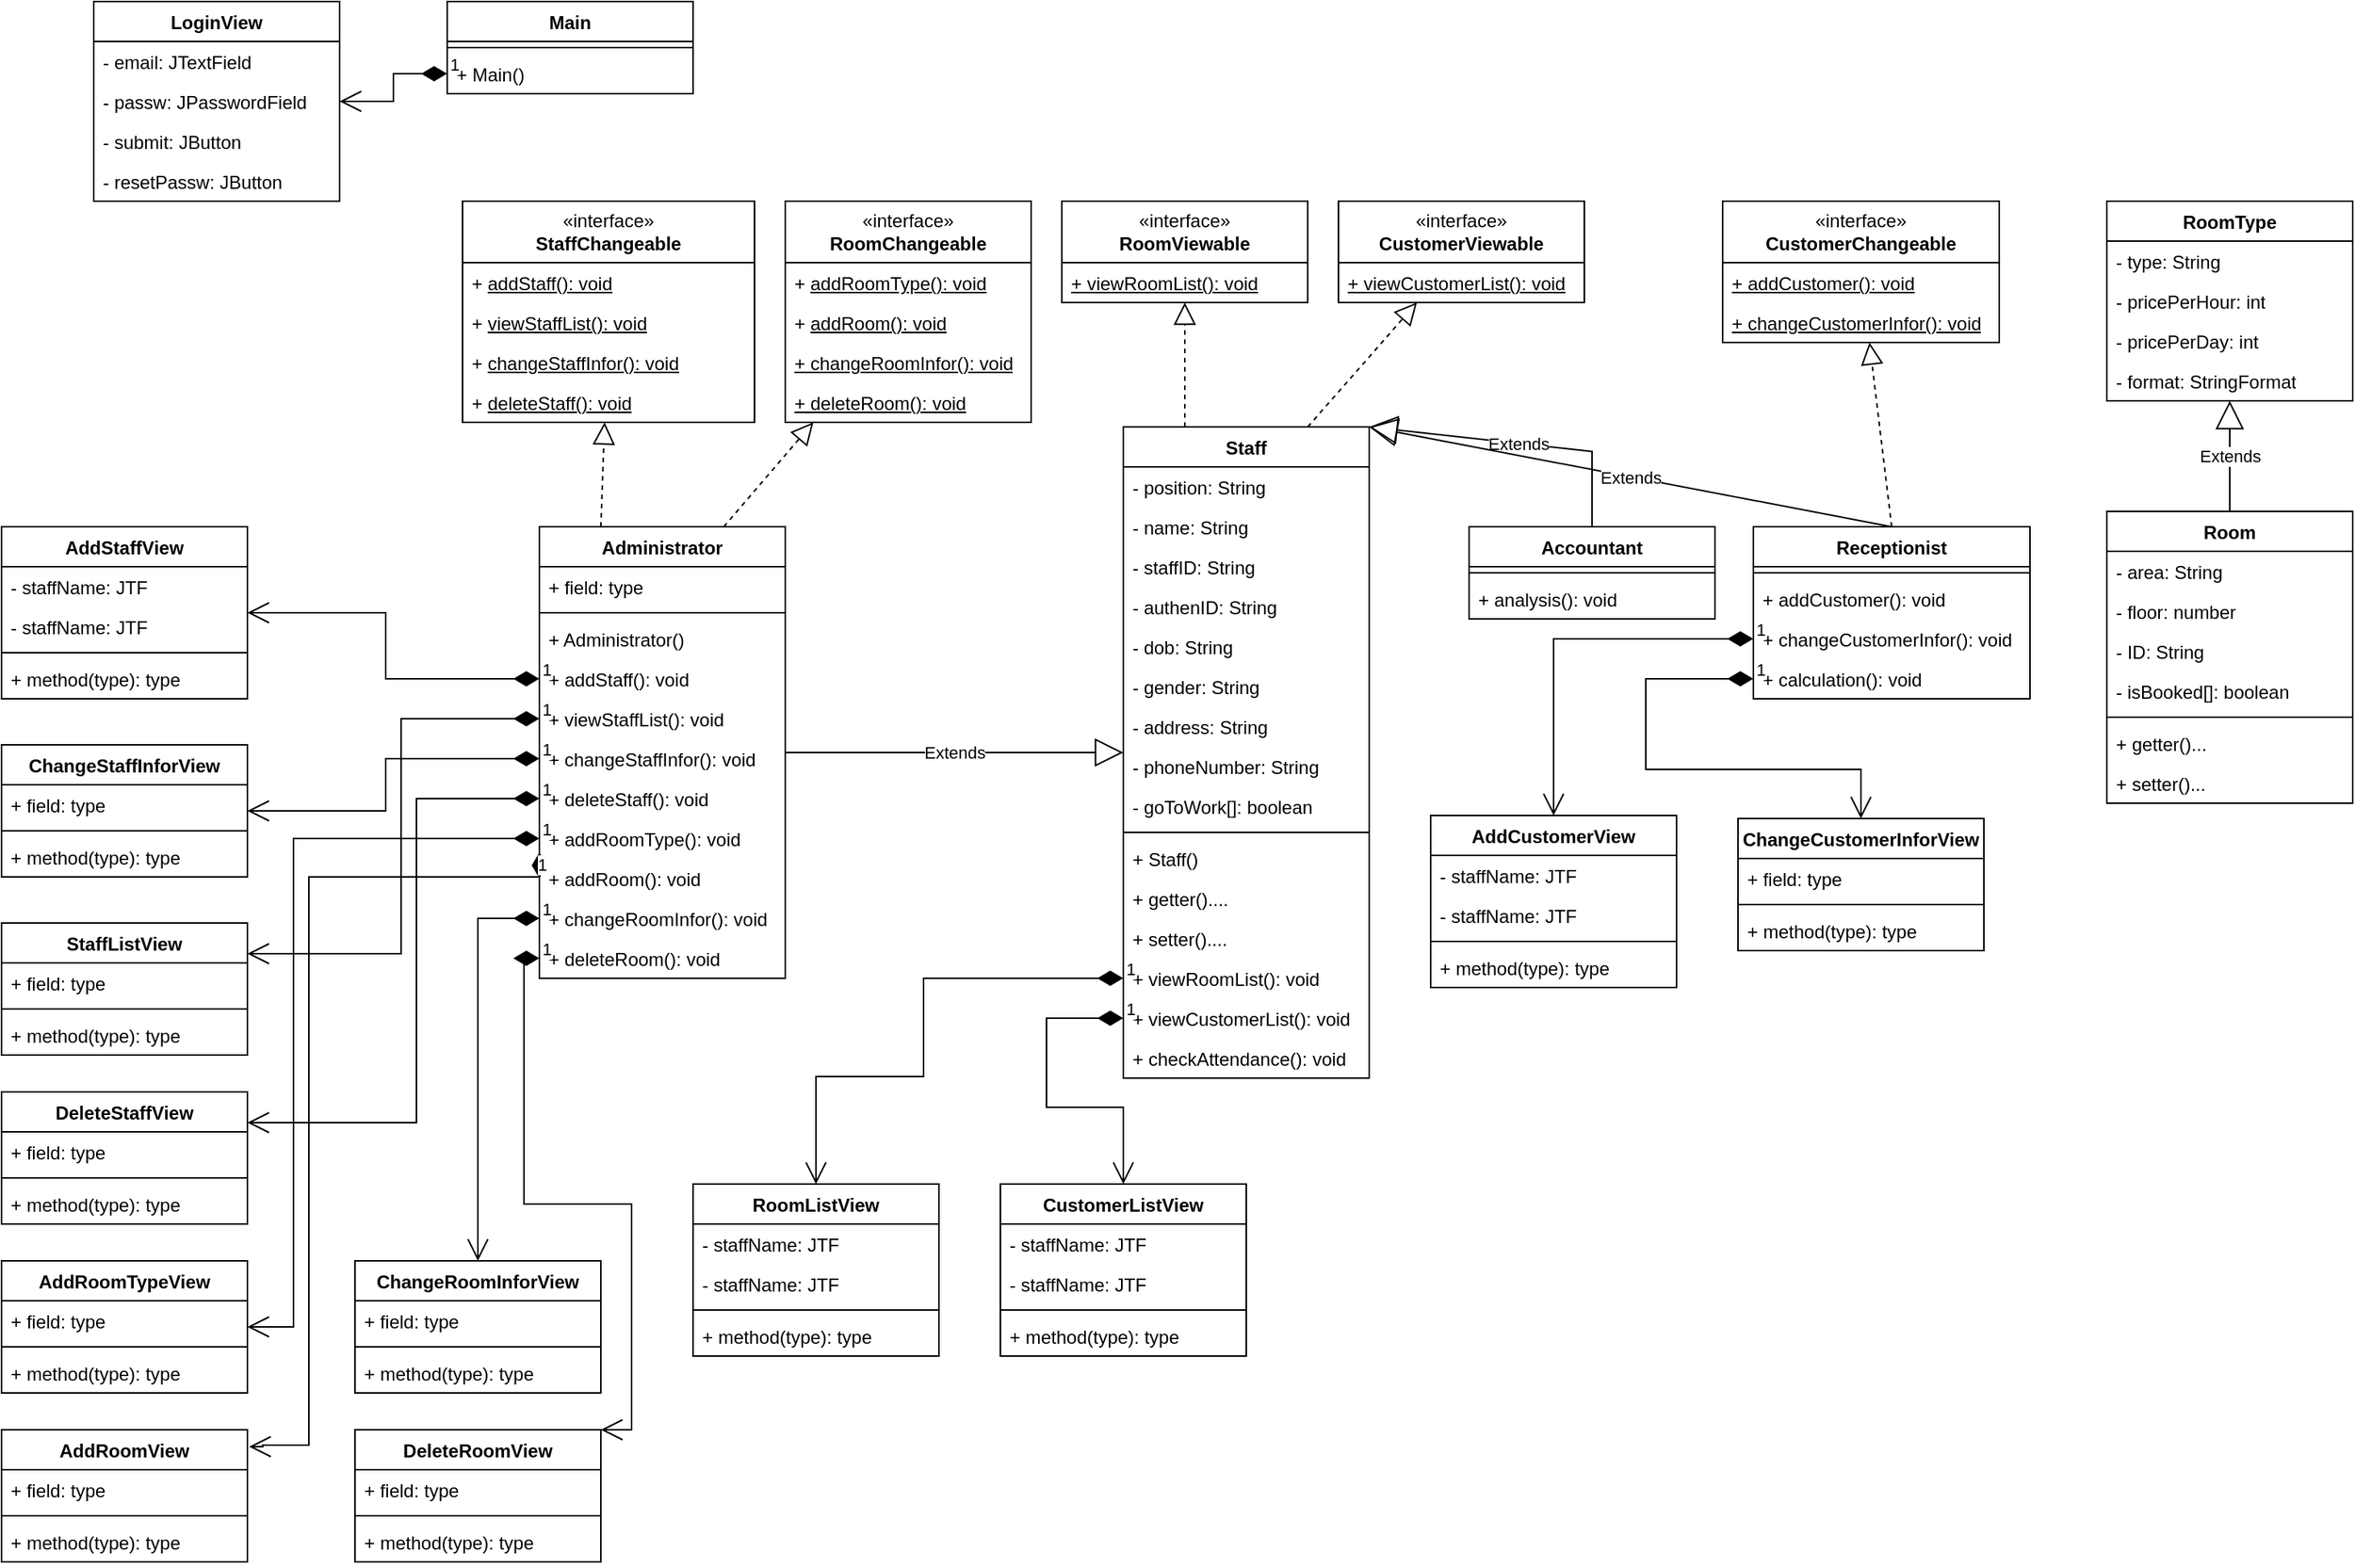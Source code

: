 <mxfile version="22.1.2" type="device">
  <diagram name="Page-1" id="4p_LRbPmyoQNlLMHMqXw">
    <mxGraphModel dx="2126" dy="654" grid="1" gridSize="10" guides="1" tooltips="1" connect="1" arrows="1" fold="1" page="1" pageScale="1" pageWidth="850" pageHeight="1100" math="0" shadow="0">
      <root>
        <mxCell id="0" />
        <mxCell id="1" parent="0" />
        <mxCell id="lw7cVul2ZfSPgFMEjzAY-6" value="Administrator" style="swimlane;fontStyle=1;align=center;verticalAlign=top;childLayout=stackLayout;horizontal=1;startSize=26;horizontalStack=0;resizeParent=1;resizeParentMax=0;resizeLast=0;collapsible=1;marginBottom=0;whiteSpace=wrap;html=1;" parent="1" vertex="1">
          <mxGeometry x="-180" y="412" width="160" height="294" as="geometry" />
        </mxCell>
        <mxCell id="lw7cVul2ZfSPgFMEjzAY-7" value="+ field: type" style="text;strokeColor=none;fillColor=none;align=left;verticalAlign=top;spacingLeft=4;spacingRight=4;overflow=hidden;rotatable=0;points=[[0,0.5],[1,0.5]];portConstraint=eastwest;whiteSpace=wrap;html=1;" parent="lw7cVul2ZfSPgFMEjzAY-6" vertex="1">
          <mxGeometry y="26" width="160" height="26" as="geometry" />
        </mxCell>
        <mxCell id="lw7cVul2ZfSPgFMEjzAY-8" value="" style="line;strokeWidth=1;fillColor=none;align=left;verticalAlign=middle;spacingTop=-1;spacingLeft=3;spacingRight=3;rotatable=0;labelPosition=right;points=[];portConstraint=eastwest;strokeColor=inherit;" parent="lw7cVul2ZfSPgFMEjzAY-6" vertex="1">
          <mxGeometry y="52" width="160" height="8" as="geometry" />
        </mxCell>
        <mxCell id="lw7cVul2ZfSPgFMEjzAY-164" value="+ Administrator()" style="text;strokeColor=none;fillColor=none;align=left;verticalAlign=top;spacingLeft=4;spacingRight=4;overflow=hidden;rotatable=0;points=[[0,0.5],[1,0.5]];portConstraint=eastwest;whiteSpace=wrap;html=1;" parent="lw7cVul2ZfSPgFMEjzAY-6" vertex="1">
          <mxGeometry y="60" width="160" height="26" as="geometry" />
        </mxCell>
        <mxCell id="lw7cVul2ZfSPgFMEjzAY-9" value="+ addStaff(): void" style="text;strokeColor=none;fillColor=none;align=left;verticalAlign=top;spacingLeft=4;spacingRight=4;overflow=hidden;rotatable=0;points=[[0,0.5],[1,0.5]];portConstraint=eastwest;whiteSpace=wrap;html=1;" parent="lw7cVul2ZfSPgFMEjzAY-6" vertex="1">
          <mxGeometry y="86" width="160" height="26" as="geometry" />
        </mxCell>
        <mxCell id="lw7cVul2ZfSPgFMEjzAY-107" value="+ viewStaffList(): void" style="text;strokeColor=none;fillColor=none;align=left;verticalAlign=top;spacingLeft=4;spacingRight=4;overflow=hidden;rotatable=0;points=[[0,0.5],[1,0.5]];portConstraint=eastwest;whiteSpace=wrap;html=1;" parent="lw7cVul2ZfSPgFMEjzAY-6" vertex="1">
          <mxGeometry y="112" width="160" height="26" as="geometry" />
        </mxCell>
        <mxCell id="lw7cVul2ZfSPgFMEjzAY-108" value="+ changeStaffInfor(): void" style="text;strokeColor=none;fillColor=none;align=left;verticalAlign=top;spacingLeft=4;spacingRight=4;overflow=hidden;rotatable=0;points=[[0,0.5],[1,0.5]];portConstraint=eastwest;whiteSpace=wrap;html=1;" parent="lw7cVul2ZfSPgFMEjzAY-6" vertex="1">
          <mxGeometry y="138" width="160" height="26" as="geometry" />
        </mxCell>
        <mxCell id="lw7cVul2ZfSPgFMEjzAY-109" value="+ deleteStaff(): void" style="text;strokeColor=none;fillColor=none;align=left;verticalAlign=top;spacingLeft=4;spacingRight=4;overflow=hidden;rotatable=0;points=[[0,0.5],[1,0.5]];portConstraint=eastwest;whiteSpace=wrap;html=1;" parent="lw7cVul2ZfSPgFMEjzAY-6" vertex="1">
          <mxGeometry y="164" width="160" height="26" as="geometry" />
        </mxCell>
        <mxCell id="lw7cVul2ZfSPgFMEjzAY-110" value="+ addRoomType(): void" style="text;strokeColor=none;fillColor=none;align=left;verticalAlign=top;spacingLeft=4;spacingRight=4;overflow=hidden;rotatable=0;points=[[0,0.5],[1,0.5]];portConstraint=eastwest;whiteSpace=wrap;html=1;" parent="lw7cVul2ZfSPgFMEjzAY-6" vertex="1">
          <mxGeometry y="190" width="160" height="26" as="geometry" />
        </mxCell>
        <mxCell id="lw7cVul2ZfSPgFMEjzAY-111" value="+ addRoom(): void" style="text;strokeColor=none;fillColor=none;align=left;verticalAlign=top;spacingLeft=4;spacingRight=4;overflow=hidden;rotatable=0;points=[[0,0.5],[1,0.5]];portConstraint=eastwest;whiteSpace=wrap;html=1;" parent="lw7cVul2ZfSPgFMEjzAY-6" vertex="1">
          <mxGeometry y="216" width="160" height="26" as="geometry" />
        </mxCell>
        <mxCell id="lw7cVul2ZfSPgFMEjzAY-114" value="+ changeRoomInfor(): void" style="text;strokeColor=none;fillColor=none;align=left;verticalAlign=top;spacingLeft=4;spacingRight=4;overflow=hidden;rotatable=0;points=[[0,0.5],[1,0.5]];portConstraint=eastwest;whiteSpace=wrap;html=1;" parent="lw7cVul2ZfSPgFMEjzAY-6" vertex="1">
          <mxGeometry y="242" width="160" height="26" as="geometry" />
        </mxCell>
        <mxCell id="lw7cVul2ZfSPgFMEjzAY-116" value="+ deleteRoom(): void" style="text;strokeColor=none;fillColor=none;align=left;verticalAlign=top;spacingLeft=4;spacingRight=4;overflow=hidden;rotatable=0;points=[[0,0.5],[1,0.5]];portConstraint=eastwest;whiteSpace=wrap;html=1;" parent="lw7cVul2ZfSPgFMEjzAY-6" vertex="1">
          <mxGeometry y="268" width="160" height="26" as="geometry" />
        </mxCell>
        <mxCell id="lw7cVul2ZfSPgFMEjzAY-10" value="Accountant" style="swimlane;fontStyle=1;align=center;verticalAlign=top;childLayout=stackLayout;horizontal=1;startSize=26;horizontalStack=0;resizeParent=1;resizeParentMax=0;resizeLast=0;collapsible=1;marginBottom=0;whiteSpace=wrap;html=1;" parent="1" vertex="1">
          <mxGeometry x="425" y="412" width="160" height="60" as="geometry" />
        </mxCell>
        <mxCell id="lw7cVul2ZfSPgFMEjzAY-12" value="" style="line;strokeWidth=1;fillColor=none;align=left;verticalAlign=middle;spacingTop=-1;spacingLeft=3;spacingRight=3;rotatable=0;labelPosition=right;points=[];portConstraint=eastwest;strokeColor=inherit;" parent="lw7cVul2ZfSPgFMEjzAY-10" vertex="1">
          <mxGeometry y="26" width="160" height="8" as="geometry" />
        </mxCell>
        <mxCell id="lw7cVul2ZfSPgFMEjzAY-13" value="+ analysis(): void" style="text;strokeColor=none;fillColor=none;align=left;verticalAlign=top;spacingLeft=4;spacingRight=4;overflow=hidden;rotatable=0;points=[[0,0.5],[1,0.5]];portConstraint=eastwest;whiteSpace=wrap;html=1;" parent="lw7cVul2ZfSPgFMEjzAY-10" vertex="1">
          <mxGeometry y="34" width="160" height="26" as="geometry" />
        </mxCell>
        <mxCell id="lw7cVul2ZfSPgFMEjzAY-14" value="Receptionist" style="swimlane;fontStyle=1;align=center;verticalAlign=top;childLayout=stackLayout;horizontal=1;startSize=26;horizontalStack=0;resizeParent=1;resizeParentMax=0;resizeLast=0;collapsible=1;marginBottom=0;whiteSpace=wrap;html=1;" parent="1" vertex="1">
          <mxGeometry x="610" y="412" width="180" height="112" as="geometry" />
        </mxCell>
        <mxCell id="lw7cVul2ZfSPgFMEjzAY-16" value="" style="line;strokeWidth=1;fillColor=none;align=left;verticalAlign=middle;spacingTop=-1;spacingLeft=3;spacingRight=3;rotatable=0;labelPosition=right;points=[];portConstraint=eastwest;strokeColor=inherit;" parent="lw7cVul2ZfSPgFMEjzAY-14" vertex="1">
          <mxGeometry y="26" width="180" height="8" as="geometry" />
        </mxCell>
        <mxCell id="lw7cVul2ZfSPgFMEjzAY-17" value="+ addCustomer(): void" style="text;strokeColor=none;fillColor=none;align=left;verticalAlign=top;spacingLeft=4;spacingRight=4;overflow=hidden;rotatable=0;points=[[0,0.5],[1,0.5]];portConstraint=eastwest;whiteSpace=wrap;html=1;" parent="lw7cVul2ZfSPgFMEjzAY-14" vertex="1">
          <mxGeometry y="34" width="180" height="26" as="geometry" />
        </mxCell>
        <mxCell id="lw7cVul2ZfSPgFMEjzAY-208" value="+ changeCustomerInfor(): void" style="text;strokeColor=none;fillColor=none;align=left;verticalAlign=top;spacingLeft=4;spacingRight=4;overflow=hidden;rotatable=0;points=[[0,0.5],[1,0.5]];portConstraint=eastwest;whiteSpace=wrap;html=1;" parent="lw7cVul2ZfSPgFMEjzAY-14" vertex="1">
          <mxGeometry y="60" width="180" height="26" as="geometry" />
        </mxCell>
        <mxCell id="lw7cVul2ZfSPgFMEjzAY-209" value="+ calculation(): void" style="text;strokeColor=none;fillColor=none;align=left;verticalAlign=top;spacingLeft=4;spacingRight=4;overflow=hidden;rotatable=0;points=[[0,0.5],[1,0.5]];portConstraint=eastwest;whiteSpace=wrap;html=1;" parent="lw7cVul2ZfSPgFMEjzAY-14" vertex="1">
          <mxGeometry y="86" width="180" height="26" as="geometry" />
        </mxCell>
        <mxCell id="lw7cVul2ZfSPgFMEjzAY-35" value="«interface»&lt;br style=&quot;border-color: var(--border-color);&quot;&gt;&lt;b style=&quot;border-color: var(--border-color);&quot;&gt;StaffChangeable&lt;/b&gt;" style="swimlane;fontStyle=0;childLayout=stackLayout;horizontal=1;startSize=40;fillColor=none;horizontalStack=0;resizeParent=1;resizeParentMax=0;resizeLast=0;collapsible=1;marginBottom=0;whiteSpace=wrap;html=1;" parent="1" vertex="1">
          <mxGeometry x="-230" y="200" width="190" height="144" as="geometry" />
        </mxCell>
        <mxCell id="lw7cVul2ZfSPgFMEjzAY-63" value="+ &lt;u&gt;addStaff(): void&lt;br&gt;&lt;/u&gt;" style="text;strokeColor=none;fillColor=none;align=left;verticalAlign=top;spacingLeft=4;spacingRight=4;overflow=hidden;rotatable=0;points=[[0,0.5],[1,0.5]];portConstraint=eastwest;whiteSpace=wrap;html=1;" parent="lw7cVul2ZfSPgFMEjzAY-35" vertex="1">
          <mxGeometry y="40" width="190" height="26" as="geometry" />
        </mxCell>
        <mxCell id="lw7cVul2ZfSPgFMEjzAY-64" value="+ &lt;u&gt;viewStaffList(): void&lt;br&gt;&lt;/u&gt;" style="text;strokeColor=none;fillColor=none;align=left;verticalAlign=top;spacingLeft=4;spacingRight=4;overflow=hidden;rotatable=0;points=[[0,0.5],[1,0.5]];portConstraint=eastwest;whiteSpace=wrap;html=1;" parent="lw7cVul2ZfSPgFMEjzAY-35" vertex="1">
          <mxGeometry y="66" width="190" height="26" as="geometry" />
        </mxCell>
        <mxCell id="lw7cVul2ZfSPgFMEjzAY-65" value="+ &lt;u&gt;changeStaffInfor(): void&lt;br&gt;&lt;/u&gt;" style="text;strokeColor=none;fillColor=none;align=left;verticalAlign=top;spacingLeft=4;spacingRight=4;overflow=hidden;rotatable=0;points=[[0,0.5],[1,0.5]];portConstraint=eastwest;whiteSpace=wrap;html=1;" parent="lw7cVul2ZfSPgFMEjzAY-35" vertex="1">
          <mxGeometry y="92" width="190" height="26" as="geometry" />
        </mxCell>
        <mxCell id="lw7cVul2ZfSPgFMEjzAY-67" value="+ &lt;u&gt;deleteStaff(): void&lt;/u&gt;" style="text;strokeColor=none;fillColor=none;align=left;verticalAlign=top;spacingLeft=4;spacingRight=4;overflow=hidden;rotatable=0;points=[[0,0.5],[1,0.5]];portConstraint=eastwest;whiteSpace=wrap;html=1;" parent="lw7cVul2ZfSPgFMEjzAY-35" vertex="1">
          <mxGeometry y="118" width="190" height="26" as="geometry" />
        </mxCell>
        <mxCell id="lw7cVul2ZfSPgFMEjzAY-39" value="«interface»&lt;br&gt;&lt;b&gt;RoomChangeable&lt;/b&gt;" style="swimlane;fontStyle=0;childLayout=stackLayout;horizontal=1;startSize=40;fillColor=none;horizontalStack=0;resizeParent=1;resizeParentMax=0;resizeLast=0;collapsible=1;marginBottom=0;whiteSpace=wrap;html=1;" parent="1" vertex="1">
          <mxGeometry x="-20" y="200" width="160" height="144" as="geometry" />
        </mxCell>
        <mxCell id="lw7cVul2ZfSPgFMEjzAY-68" value="+ &lt;u&gt;addRoomType(): void&lt;br&gt;&lt;/u&gt;" style="text;strokeColor=none;fillColor=none;align=left;verticalAlign=top;spacingLeft=4;spacingRight=4;overflow=hidden;rotatable=0;points=[[0,0.5],[1,0.5]];portConstraint=eastwest;whiteSpace=wrap;html=1;" parent="lw7cVul2ZfSPgFMEjzAY-39" vertex="1">
          <mxGeometry y="40" width="160" height="26" as="geometry" />
        </mxCell>
        <mxCell id="lw7cVul2ZfSPgFMEjzAY-69" value="+ &lt;u&gt;addRoom(): void&lt;/u&gt;" style="text;strokeColor=none;fillColor=none;align=left;verticalAlign=top;spacingLeft=4;spacingRight=4;overflow=hidden;rotatable=0;points=[[0,0.5],[1,0.5]];portConstraint=eastwest;whiteSpace=wrap;html=1;" parent="lw7cVul2ZfSPgFMEjzAY-39" vertex="1">
          <mxGeometry y="66" width="160" height="26" as="geometry" />
        </mxCell>
        <mxCell id="lw7cVul2ZfSPgFMEjzAY-70" value="+ changeRoomInfor(): void" style="text;strokeColor=none;fillColor=none;align=left;verticalAlign=top;spacingLeft=4;spacingRight=4;overflow=hidden;rotatable=0;points=[[0,0.5],[1,0.5]];portConstraint=eastwest;whiteSpace=wrap;html=1;fontStyle=4" parent="lw7cVul2ZfSPgFMEjzAY-39" vertex="1">
          <mxGeometry y="92" width="160" height="26" as="geometry" />
        </mxCell>
        <mxCell id="lw7cVul2ZfSPgFMEjzAY-71" value="+ deleteRoom(): void" style="text;strokeColor=none;fillColor=none;align=left;verticalAlign=top;spacingLeft=4;spacingRight=4;overflow=hidden;rotatable=0;points=[[0,0.5],[1,0.5]];portConstraint=eastwest;whiteSpace=wrap;html=1;fontStyle=4" parent="lw7cVul2ZfSPgFMEjzAY-39" vertex="1">
          <mxGeometry y="118" width="160" height="26" as="geometry" />
        </mxCell>
        <mxCell id="lw7cVul2ZfSPgFMEjzAY-43" value="«interface»&lt;br&gt;&lt;b&gt;CustomerChangeable&lt;/b&gt;" style="swimlane;fontStyle=0;childLayout=stackLayout;horizontal=1;startSize=40;fillColor=none;horizontalStack=0;resizeParent=1;resizeParentMax=0;resizeLast=0;collapsible=1;marginBottom=0;whiteSpace=wrap;html=1;" parent="1" vertex="1">
          <mxGeometry x="590" y="200" width="180" height="92" as="geometry" />
        </mxCell>
        <mxCell id="lw7cVul2ZfSPgFMEjzAY-72" value="&lt;u&gt;+ addCustomer(): void&lt;br&gt;&lt;/u&gt;" style="text;strokeColor=none;fillColor=none;align=left;verticalAlign=top;spacingLeft=4;spacingRight=4;overflow=hidden;rotatable=0;points=[[0,0.5],[1,0.5]];portConstraint=eastwest;whiteSpace=wrap;html=1;" parent="lw7cVul2ZfSPgFMEjzAY-43" vertex="1">
          <mxGeometry y="40" width="180" height="26" as="geometry" />
        </mxCell>
        <mxCell id="lw7cVul2ZfSPgFMEjzAY-74" value="&lt;u&gt;+ changeCustomerInfor(): void&lt;br&gt;&lt;/u&gt;" style="text;strokeColor=none;fillColor=none;align=left;verticalAlign=top;spacingLeft=4;spacingRight=4;overflow=hidden;rotatable=0;points=[[0,0.5],[1,0.5]];portConstraint=eastwest;whiteSpace=wrap;html=1;" parent="lw7cVul2ZfSPgFMEjzAY-43" vertex="1">
          <mxGeometry y="66" width="180" height="26" as="geometry" />
        </mxCell>
        <mxCell id="lw7cVul2ZfSPgFMEjzAY-55" value="" style="endArrow=block;dashed=1;endFill=0;endSize=12;html=1;rounded=0;exitX=0.25;exitY=0;exitDx=0;exitDy=0;" parent="1" source="lw7cVul2ZfSPgFMEjzAY-6" target="lw7cVul2ZfSPgFMEjzAY-35" edge="1">
          <mxGeometry width="160" relative="1" as="geometry">
            <mxPoint x="120" y="476.0" as="sourcePoint" />
            <mxPoint x="-190" y="380" as="targetPoint" />
          </mxGeometry>
        </mxCell>
        <mxCell id="lw7cVul2ZfSPgFMEjzAY-56" value="" style="endArrow=block;dashed=1;endFill=0;endSize=12;html=1;rounded=0;exitX=0.75;exitY=0;exitDx=0;exitDy=0;" parent="1" source="lw7cVul2ZfSPgFMEjzAY-6" target="lw7cVul2ZfSPgFMEjzAY-39" edge="1">
          <mxGeometry width="160" relative="1" as="geometry">
            <mxPoint x="-40" y="410" as="sourcePoint" />
            <mxPoint x="160" y="560" as="targetPoint" />
            <Array as="points" />
          </mxGeometry>
        </mxCell>
        <mxCell id="lw7cVul2ZfSPgFMEjzAY-76" value="DeleteStaffView" style="swimlane;fontStyle=1;align=center;verticalAlign=top;childLayout=stackLayout;horizontal=1;startSize=26;horizontalStack=0;resizeParent=1;resizeParentMax=0;resizeLast=0;collapsible=1;marginBottom=0;whiteSpace=wrap;html=1;" parent="1" vertex="1">
          <mxGeometry x="-530" y="780" width="160" height="86" as="geometry" />
        </mxCell>
        <mxCell id="lw7cVul2ZfSPgFMEjzAY-77" value="+ field: type" style="text;strokeColor=none;fillColor=none;align=left;verticalAlign=top;spacingLeft=4;spacingRight=4;overflow=hidden;rotatable=0;points=[[0,0.5],[1,0.5]];portConstraint=eastwest;whiteSpace=wrap;html=1;" parent="lw7cVul2ZfSPgFMEjzAY-76" vertex="1">
          <mxGeometry y="26" width="160" height="26" as="geometry" />
        </mxCell>
        <mxCell id="lw7cVul2ZfSPgFMEjzAY-78" value="" style="line;strokeWidth=1;fillColor=none;align=left;verticalAlign=middle;spacingTop=-1;spacingLeft=3;spacingRight=3;rotatable=0;labelPosition=right;points=[];portConstraint=eastwest;strokeColor=inherit;" parent="lw7cVul2ZfSPgFMEjzAY-76" vertex="1">
          <mxGeometry y="52" width="160" height="8" as="geometry" />
        </mxCell>
        <mxCell id="lw7cVul2ZfSPgFMEjzAY-79" value="+ method(type): type" style="text;strokeColor=none;fillColor=none;align=left;verticalAlign=top;spacingLeft=4;spacingRight=4;overflow=hidden;rotatable=0;points=[[0,0.5],[1,0.5]];portConstraint=eastwest;whiteSpace=wrap;html=1;" parent="lw7cVul2ZfSPgFMEjzAY-76" vertex="1">
          <mxGeometry y="60" width="160" height="26" as="geometry" />
        </mxCell>
        <mxCell id="lw7cVul2ZfSPgFMEjzAY-88" value="AddStaffView" style="swimlane;fontStyle=1;align=center;verticalAlign=top;childLayout=stackLayout;horizontal=1;startSize=26;horizontalStack=0;resizeParent=1;resizeParentMax=0;resizeLast=0;collapsible=1;marginBottom=0;whiteSpace=wrap;html=1;" parent="1" vertex="1">
          <mxGeometry x="-530" y="412" width="160" height="112" as="geometry" />
        </mxCell>
        <mxCell id="lw7cVul2ZfSPgFMEjzAY-89" value="- staffName: JTF" style="text;strokeColor=none;fillColor=none;align=left;verticalAlign=top;spacingLeft=4;spacingRight=4;overflow=hidden;rotatable=0;points=[[0,0.5],[1,0.5]];portConstraint=eastwest;whiteSpace=wrap;html=1;" parent="lw7cVul2ZfSPgFMEjzAY-88" vertex="1">
          <mxGeometry y="26" width="160" height="26" as="geometry" />
        </mxCell>
        <mxCell id="lw7cVul2ZfSPgFMEjzAY-101" value="- staffName: JTF" style="text;strokeColor=none;fillColor=none;align=left;verticalAlign=top;spacingLeft=4;spacingRight=4;overflow=hidden;rotatable=0;points=[[0,0.5],[1,0.5]];portConstraint=eastwest;whiteSpace=wrap;html=1;" parent="lw7cVul2ZfSPgFMEjzAY-88" vertex="1">
          <mxGeometry y="52" width="160" height="26" as="geometry" />
        </mxCell>
        <mxCell id="lw7cVul2ZfSPgFMEjzAY-90" value="" style="line;strokeWidth=1;fillColor=none;align=left;verticalAlign=middle;spacingTop=-1;spacingLeft=3;spacingRight=3;rotatable=0;labelPosition=right;points=[];portConstraint=eastwest;strokeColor=inherit;" parent="lw7cVul2ZfSPgFMEjzAY-88" vertex="1">
          <mxGeometry y="78" width="160" height="8" as="geometry" />
        </mxCell>
        <mxCell id="lw7cVul2ZfSPgFMEjzAY-91" value="+ method(type): type" style="text;strokeColor=none;fillColor=none;align=left;verticalAlign=top;spacingLeft=4;spacingRight=4;overflow=hidden;rotatable=0;points=[[0,0.5],[1,0.5]];portConstraint=eastwest;whiteSpace=wrap;html=1;" parent="lw7cVul2ZfSPgFMEjzAY-88" vertex="1">
          <mxGeometry y="86" width="160" height="26" as="geometry" />
        </mxCell>
        <mxCell id="lw7cVul2ZfSPgFMEjzAY-92" value="StaffListView" style="swimlane;fontStyle=1;align=center;verticalAlign=top;childLayout=stackLayout;horizontal=1;startSize=26;horizontalStack=0;resizeParent=1;resizeParentMax=0;resizeLast=0;collapsible=1;marginBottom=0;whiteSpace=wrap;html=1;" parent="1" vertex="1">
          <mxGeometry x="-530" y="670" width="160" height="86" as="geometry" />
        </mxCell>
        <mxCell id="lw7cVul2ZfSPgFMEjzAY-93" value="+ field: type" style="text;strokeColor=none;fillColor=none;align=left;verticalAlign=top;spacingLeft=4;spacingRight=4;overflow=hidden;rotatable=0;points=[[0,0.5],[1,0.5]];portConstraint=eastwest;whiteSpace=wrap;html=1;" parent="lw7cVul2ZfSPgFMEjzAY-92" vertex="1">
          <mxGeometry y="26" width="160" height="26" as="geometry" />
        </mxCell>
        <mxCell id="lw7cVul2ZfSPgFMEjzAY-94" value="" style="line;strokeWidth=1;fillColor=none;align=left;verticalAlign=middle;spacingTop=-1;spacingLeft=3;spacingRight=3;rotatable=0;labelPosition=right;points=[];portConstraint=eastwest;strokeColor=inherit;" parent="lw7cVul2ZfSPgFMEjzAY-92" vertex="1">
          <mxGeometry y="52" width="160" height="8" as="geometry" />
        </mxCell>
        <mxCell id="lw7cVul2ZfSPgFMEjzAY-95" value="+ method(type): type" style="text;strokeColor=none;fillColor=none;align=left;verticalAlign=top;spacingLeft=4;spacingRight=4;overflow=hidden;rotatable=0;points=[[0,0.5],[1,0.5]];portConstraint=eastwest;whiteSpace=wrap;html=1;" parent="lw7cVul2ZfSPgFMEjzAY-92" vertex="1">
          <mxGeometry y="60" width="160" height="26" as="geometry" />
        </mxCell>
        <mxCell id="lw7cVul2ZfSPgFMEjzAY-96" value="ChangeStaffInforView" style="swimlane;fontStyle=1;align=center;verticalAlign=top;childLayout=stackLayout;horizontal=1;startSize=26;horizontalStack=0;resizeParent=1;resizeParentMax=0;resizeLast=0;collapsible=1;marginBottom=0;whiteSpace=wrap;html=1;" parent="1" vertex="1">
          <mxGeometry x="-530" y="554" width="160" height="86" as="geometry" />
        </mxCell>
        <mxCell id="lw7cVul2ZfSPgFMEjzAY-97" value="+ field: type" style="text;strokeColor=none;fillColor=none;align=left;verticalAlign=top;spacingLeft=4;spacingRight=4;overflow=hidden;rotatable=0;points=[[0,0.5],[1,0.5]];portConstraint=eastwest;whiteSpace=wrap;html=1;" parent="lw7cVul2ZfSPgFMEjzAY-96" vertex="1">
          <mxGeometry y="26" width="160" height="26" as="geometry" />
        </mxCell>
        <mxCell id="lw7cVul2ZfSPgFMEjzAY-98" value="" style="line;strokeWidth=1;fillColor=none;align=left;verticalAlign=middle;spacingTop=-1;spacingLeft=3;spacingRight=3;rotatable=0;labelPosition=right;points=[];portConstraint=eastwest;strokeColor=inherit;" parent="lw7cVul2ZfSPgFMEjzAY-96" vertex="1">
          <mxGeometry y="52" width="160" height="8" as="geometry" />
        </mxCell>
        <mxCell id="lw7cVul2ZfSPgFMEjzAY-99" value="+ method(type): type" style="text;strokeColor=none;fillColor=none;align=left;verticalAlign=top;spacingLeft=4;spacingRight=4;overflow=hidden;rotatable=0;points=[[0,0.5],[1,0.5]];portConstraint=eastwest;whiteSpace=wrap;html=1;" parent="lw7cVul2ZfSPgFMEjzAY-96" vertex="1">
          <mxGeometry y="60" width="160" height="26" as="geometry" />
        </mxCell>
        <mxCell id="lw7cVul2ZfSPgFMEjzAY-102" value="Staff" style="swimlane;fontStyle=1;align=center;verticalAlign=top;childLayout=stackLayout;horizontal=1;startSize=26;horizontalStack=0;resizeParent=1;resizeParentMax=0;resizeLast=0;collapsible=1;marginBottom=0;whiteSpace=wrap;html=1;" parent="1" vertex="1">
          <mxGeometry x="200" y="347" width="160" height="424" as="geometry" />
        </mxCell>
        <mxCell id="lw7cVul2ZfSPgFMEjzAY-103" value="- position: String" style="text;strokeColor=none;fillColor=none;align=left;verticalAlign=top;spacingLeft=4;spacingRight=4;overflow=hidden;rotatable=0;points=[[0,0.5],[1,0.5]];portConstraint=eastwest;whiteSpace=wrap;html=1;" parent="lw7cVul2ZfSPgFMEjzAY-102" vertex="1">
          <mxGeometry y="26" width="160" height="26" as="geometry" />
        </mxCell>
        <mxCell id="lw7cVul2ZfSPgFMEjzAY-152" value="- name: String" style="text;strokeColor=none;fillColor=none;align=left;verticalAlign=top;spacingLeft=4;spacingRight=4;overflow=hidden;rotatable=0;points=[[0,0.5],[1,0.5]];portConstraint=eastwest;whiteSpace=wrap;html=1;" parent="lw7cVul2ZfSPgFMEjzAY-102" vertex="1">
          <mxGeometry y="52" width="160" height="26" as="geometry" />
        </mxCell>
        <mxCell id="lw7cVul2ZfSPgFMEjzAY-153" value="- staffID: String" style="text;strokeColor=none;fillColor=none;align=left;verticalAlign=top;spacingLeft=4;spacingRight=4;overflow=hidden;rotatable=0;points=[[0,0.5],[1,0.5]];portConstraint=eastwest;whiteSpace=wrap;html=1;" parent="lw7cVul2ZfSPgFMEjzAY-102" vertex="1">
          <mxGeometry y="78" width="160" height="26" as="geometry" />
        </mxCell>
        <mxCell id="lw7cVul2ZfSPgFMEjzAY-162" value="- authenID: String" style="text;strokeColor=none;fillColor=none;align=left;verticalAlign=top;spacingLeft=4;spacingRight=4;overflow=hidden;rotatable=0;points=[[0,0.5],[1,0.5]];portConstraint=eastwest;whiteSpace=wrap;html=1;" parent="lw7cVul2ZfSPgFMEjzAY-102" vertex="1">
          <mxGeometry y="104" width="160" height="26" as="geometry" />
        </mxCell>
        <mxCell id="lw7cVul2ZfSPgFMEjzAY-154" value="- dob: String" style="text;strokeColor=none;fillColor=none;align=left;verticalAlign=top;spacingLeft=4;spacingRight=4;overflow=hidden;rotatable=0;points=[[0,0.5],[1,0.5]];portConstraint=eastwest;whiteSpace=wrap;html=1;" parent="lw7cVul2ZfSPgFMEjzAY-102" vertex="1">
          <mxGeometry y="130" width="160" height="26" as="geometry" />
        </mxCell>
        <mxCell id="lw7cVul2ZfSPgFMEjzAY-159" value="- gender: String" style="text;strokeColor=none;fillColor=none;align=left;verticalAlign=top;spacingLeft=4;spacingRight=4;overflow=hidden;rotatable=0;points=[[0,0.5],[1,0.5]];portConstraint=eastwest;whiteSpace=wrap;html=1;" parent="lw7cVul2ZfSPgFMEjzAY-102" vertex="1">
          <mxGeometry y="156" width="160" height="26" as="geometry" />
        </mxCell>
        <mxCell id="lw7cVul2ZfSPgFMEjzAY-160" value="- address: String" style="text;strokeColor=none;fillColor=none;align=left;verticalAlign=top;spacingLeft=4;spacingRight=4;overflow=hidden;rotatable=0;points=[[0,0.5],[1,0.5]];portConstraint=eastwest;whiteSpace=wrap;html=1;" parent="lw7cVul2ZfSPgFMEjzAY-102" vertex="1">
          <mxGeometry y="182" width="160" height="26" as="geometry" />
        </mxCell>
        <mxCell id="lw7cVul2ZfSPgFMEjzAY-161" value="- phoneNumber: String" style="text;strokeColor=none;fillColor=none;align=left;verticalAlign=top;spacingLeft=4;spacingRight=4;overflow=hidden;rotatable=0;points=[[0,0.5],[1,0.5]];portConstraint=eastwest;whiteSpace=wrap;html=1;" parent="lw7cVul2ZfSPgFMEjzAY-102" vertex="1">
          <mxGeometry y="208" width="160" height="26" as="geometry" />
        </mxCell>
        <mxCell id="lw7cVul2ZfSPgFMEjzAY-106" value="- goToWork[]: boolean" style="text;strokeColor=none;fillColor=none;align=left;verticalAlign=top;spacingLeft=4;spacingRight=4;overflow=hidden;rotatable=0;points=[[0,0.5],[1,0.5]];portConstraint=eastwest;whiteSpace=wrap;html=1;" parent="lw7cVul2ZfSPgFMEjzAY-102" vertex="1">
          <mxGeometry y="234" width="160" height="26" as="geometry" />
        </mxCell>
        <mxCell id="lw7cVul2ZfSPgFMEjzAY-150" value="" style="line;strokeWidth=1;fillColor=none;align=left;verticalAlign=middle;spacingTop=-1;spacingLeft=3;spacingRight=3;rotatable=0;labelPosition=right;points=[];portConstraint=eastwest;strokeColor=inherit;" parent="lw7cVul2ZfSPgFMEjzAY-102" vertex="1">
          <mxGeometry y="260" width="160" height="8" as="geometry" />
        </mxCell>
        <mxCell id="lw7cVul2ZfSPgFMEjzAY-151" value="+ Staff()" style="text;strokeColor=none;fillColor=none;align=left;verticalAlign=top;spacingLeft=4;spacingRight=4;overflow=hidden;rotatable=0;points=[[0,0.5],[1,0.5]];portConstraint=eastwest;whiteSpace=wrap;html=1;" parent="lw7cVul2ZfSPgFMEjzAY-102" vertex="1">
          <mxGeometry y="268" width="160" height="26" as="geometry" />
        </mxCell>
        <mxCell id="lw7cVul2ZfSPgFMEjzAY-155" value="+ getter()...." style="text;strokeColor=none;fillColor=none;align=left;verticalAlign=top;spacingLeft=4;spacingRight=4;overflow=hidden;rotatable=0;points=[[0,0.5],[1,0.5]];portConstraint=eastwest;whiteSpace=wrap;html=1;" parent="lw7cVul2ZfSPgFMEjzAY-102" vertex="1">
          <mxGeometry y="294" width="160" height="26" as="geometry" />
        </mxCell>
        <mxCell id="lw7cVul2ZfSPgFMEjzAY-156" value="+ setter()...." style="text;strokeColor=none;fillColor=none;align=left;verticalAlign=top;spacingLeft=4;spacingRight=4;overflow=hidden;rotatable=0;points=[[0,0.5],[1,0.5]];portConstraint=eastwest;whiteSpace=wrap;html=1;" parent="lw7cVul2ZfSPgFMEjzAY-102" vertex="1">
          <mxGeometry y="320" width="160" height="26" as="geometry" />
        </mxCell>
        <mxCell id="lw7cVul2ZfSPgFMEjzAY-173" value="+ viewRoomList(): void" style="text;strokeColor=none;fillColor=none;align=left;verticalAlign=top;spacingLeft=4;spacingRight=4;overflow=hidden;rotatable=0;points=[[0,0.5],[1,0.5]];portConstraint=eastwest;whiteSpace=wrap;html=1;" parent="lw7cVul2ZfSPgFMEjzAY-102" vertex="1">
          <mxGeometry y="346" width="160" height="26" as="geometry" />
        </mxCell>
        <mxCell id="lw7cVul2ZfSPgFMEjzAY-174" value="+ viewCustomerList(): void" style="text;strokeColor=none;fillColor=none;align=left;verticalAlign=top;spacingLeft=4;spacingRight=4;overflow=hidden;rotatable=0;points=[[0,0.5],[1,0.5]];portConstraint=eastwest;whiteSpace=wrap;html=1;" parent="lw7cVul2ZfSPgFMEjzAY-102" vertex="1">
          <mxGeometry y="372" width="160" height="26" as="geometry" />
        </mxCell>
        <mxCell id="lw7cVul2ZfSPgFMEjzAY-211" value="+ checkAttendance(): void" style="text;strokeColor=none;fillColor=none;align=left;verticalAlign=top;spacingLeft=4;spacingRight=4;overflow=hidden;rotatable=0;points=[[0,0.5],[1,0.5]];portConstraint=eastwest;whiteSpace=wrap;html=1;" parent="lw7cVul2ZfSPgFMEjzAY-102" vertex="1">
          <mxGeometry y="398" width="160" height="26" as="geometry" />
        </mxCell>
        <mxCell id="lw7cVul2ZfSPgFMEjzAY-122" value="LoginView" style="swimlane;fontStyle=1;align=center;verticalAlign=top;childLayout=stackLayout;horizontal=1;startSize=26;horizontalStack=0;resizeParent=1;resizeParentMax=0;resizeLast=0;collapsible=1;marginBottom=0;whiteSpace=wrap;html=1;" parent="1" vertex="1">
          <mxGeometry x="-470" y="70" width="160" height="130" as="geometry" />
        </mxCell>
        <mxCell id="lw7cVul2ZfSPgFMEjzAY-123" value="- email: JTextField" style="text;strokeColor=none;fillColor=none;align=left;verticalAlign=top;spacingLeft=4;spacingRight=4;overflow=hidden;rotatable=0;points=[[0,0.5],[1,0.5]];portConstraint=eastwest;whiteSpace=wrap;html=1;" parent="lw7cVul2ZfSPgFMEjzAY-122" vertex="1">
          <mxGeometry y="26" width="160" height="26" as="geometry" />
        </mxCell>
        <mxCell id="lw7cVul2ZfSPgFMEjzAY-126" value="- passw: JPasswordField" style="text;strokeColor=none;fillColor=none;align=left;verticalAlign=top;spacingLeft=4;spacingRight=4;overflow=hidden;rotatable=0;points=[[0,0.5],[1,0.5]];portConstraint=eastwest;whiteSpace=wrap;html=1;" parent="lw7cVul2ZfSPgFMEjzAY-122" vertex="1">
          <mxGeometry y="52" width="160" height="26" as="geometry" />
        </mxCell>
        <mxCell id="lw7cVul2ZfSPgFMEjzAY-127" value="- submit: JButton" style="text;strokeColor=none;fillColor=none;align=left;verticalAlign=top;spacingLeft=4;spacingRight=4;overflow=hidden;rotatable=0;points=[[0,0.5],[1,0.5]];portConstraint=eastwest;whiteSpace=wrap;html=1;" parent="lw7cVul2ZfSPgFMEjzAY-122" vertex="1">
          <mxGeometry y="78" width="160" height="26" as="geometry" />
        </mxCell>
        <mxCell id="lw7cVul2ZfSPgFMEjzAY-128" value="- resetPassw: JButton" style="text;strokeColor=none;fillColor=none;align=left;verticalAlign=top;spacingLeft=4;spacingRight=4;overflow=hidden;rotatable=0;points=[[0,0.5],[1,0.5]];portConstraint=eastwest;whiteSpace=wrap;html=1;" parent="lw7cVul2ZfSPgFMEjzAY-122" vertex="1">
          <mxGeometry y="104" width="160" height="26" as="geometry" />
        </mxCell>
        <mxCell id="lw7cVul2ZfSPgFMEjzAY-136" value="«interface»&lt;br&gt;&lt;b&gt;RoomViewable&lt;/b&gt;" style="swimlane;fontStyle=0;childLayout=stackLayout;horizontal=1;startSize=40;fillColor=none;horizontalStack=0;resizeParent=1;resizeParentMax=0;resizeLast=0;collapsible=1;marginBottom=0;whiteSpace=wrap;html=1;" parent="1" vertex="1">
          <mxGeometry x="160" y="200" width="160" height="66" as="geometry" />
        </mxCell>
        <mxCell id="lw7cVul2ZfSPgFMEjzAY-139" value="+ viewRoomList(): void" style="text;strokeColor=none;fillColor=none;align=left;verticalAlign=top;spacingLeft=4;spacingRight=4;overflow=hidden;rotatable=0;points=[[0,0.5],[1,0.5]];portConstraint=eastwest;whiteSpace=wrap;html=1;fontStyle=4" parent="lw7cVul2ZfSPgFMEjzAY-136" vertex="1">
          <mxGeometry y="40" width="160" height="26" as="geometry" />
        </mxCell>
        <mxCell id="lw7cVul2ZfSPgFMEjzAY-142" value="" style="endArrow=block;dashed=1;endFill=0;endSize=12;html=1;rounded=0;exitX=0.25;exitY=0;exitDx=0;exitDy=0;" parent="1" source="lw7cVul2ZfSPgFMEjzAY-102" target="lw7cVul2ZfSPgFMEjzAY-139" edge="1">
          <mxGeometry width="160" relative="1" as="geometry">
            <mxPoint x="260" y="330" as="sourcePoint" />
            <mxPoint x="100" y="609" as="targetPoint" />
            <Array as="points" />
          </mxGeometry>
        </mxCell>
        <mxCell id="lw7cVul2ZfSPgFMEjzAY-143" value="«interface»&lt;br&gt;&lt;b&gt;CustomerViewable&lt;/b&gt;" style="swimlane;fontStyle=0;childLayout=stackLayout;horizontal=1;startSize=40;fillColor=none;horizontalStack=0;resizeParent=1;resizeParentMax=0;resizeLast=0;collapsible=1;marginBottom=0;whiteSpace=wrap;html=1;" parent="1" vertex="1">
          <mxGeometry x="340" y="200" width="160" height="66" as="geometry" />
        </mxCell>
        <mxCell id="lw7cVul2ZfSPgFMEjzAY-145" value="&lt;u&gt;+ viewCustomerList(): void&lt;br&gt;&lt;/u&gt;" style="text;strokeColor=none;fillColor=none;align=left;verticalAlign=top;spacingLeft=4;spacingRight=4;overflow=hidden;rotatable=0;points=[[0,0.5],[1,0.5]];portConstraint=eastwest;whiteSpace=wrap;html=1;" parent="lw7cVul2ZfSPgFMEjzAY-143" vertex="1">
          <mxGeometry y="40" width="160" height="26" as="geometry" />
        </mxCell>
        <mxCell id="lw7cVul2ZfSPgFMEjzAY-149" value="" style="endArrow=block;dashed=1;endFill=0;endSize=12;html=1;rounded=0;exitX=0.75;exitY=0;exitDx=0;exitDy=0;" parent="1" source="lw7cVul2ZfSPgFMEjzAY-102" target="lw7cVul2ZfSPgFMEjzAY-143" edge="1">
          <mxGeometry width="160" relative="1" as="geometry">
            <mxPoint x="320" y="300" as="sourcePoint" />
            <mxPoint x="410" y="609" as="targetPoint" />
            <Array as="points" />
          </mxGeometry>
        </mxCell>
        <mxCell id="lw7cVul2ZfSPgFMEjzAY-163" value="Extends" style="endArrow=block;endSize=16;endFill=0;html=1;rounded=0;" parent="1" source="lw7cVul2ZfSPgFMEjzAY-6" target="lw7cVul2ZfSPgFMEjzAY-102" edge="1">
          <mxGeometry width="160" relative="1" as="geometry">
            <mxPoint x="50" y="570" as="sourcePoint" />
            <mxPoint x="210" y="570" as="targetPoint" />
          </mxGeometry>
        </mxCell>
        <mxCell id="lw7cVul2ZfSPgFMEjzAY-165" value="Extends" style="endArrow=block;endSize=16;endFill=0;html=1;rounded=0;exitX=0.5;exitY=0;exitDx=0;exitDy=0;entryX=1;entryY=0;entryDx=0;entryDy=0;" parent="1" source="lw7cVul2ZfSPgFMEjzAY-10" target="lw7cVul2ZfSPgFMEjzAY-102" edge="1">
          <mxGeometry width="160" relative="1" as="geometry">
            <mxPoint x="480" y="350" as="sourcePoint" />
            <mxPoint x="640" y="350" as="targetPoint" />
            <Array as="points">
              <mxPoint x="505" y="363" />
            </Array>
          </mxGeometry>
        </mxCell>
        <mxCell id="lw7cVul2ZfSPgFMEjzAY-167" value="" style="endArrow=block;dashed=1;endFill=0;endSize=12;html=1;rounded=0;exitX=0.5;exitY=0;exitDx=0;exitDy=0;" parent="1" source="lw7cVul2ZfSPgFMEjzAY-14" target="lw7cVul2ZfSPgFMEjzAY-43" edge="1">
          <mxGeometry width="160" relative="1" as="geometry">
            <mxPoint x="740" y="380" as="sourcePoint" />
            <mxPoint x="900" y="380" as="targetPoint" />
          </mxGeometry>
        </mxCell>
        <mxCell id="lw7cVul2ZfSPgFMEjzAY-168" value="1" style="endArrow=open;html=1;endSize=12;startArrow=diamondThin;startSize=14;startFill=1;edgeStyle=orthogonalEdgeStyle;align=left;verticalAlign=bottom;rounded=0;exitX=0;exitY=0.5;exitDx=0;exitDy=0;" parent="1" source="lw7cVul2ZfSPgFMEjzAY-9" target="lw7cVul2ZfSPgFMEjzAY-88" edge="1">
          <mxGeometry x="-1" y="3" relative="1" as="geometry">
            <mxPoint x="-320" y="511" as="sourcePoint" />
            <mxPoint x="-190" y="510" as="targetPoint" />
            <Array as="points">
              <mxPoint x="-280" y="511" />
              <mxPoint x="-280" y="468" />
            </Array>
          </mxGeometry>
        </mxCell>
        <mxCell id="lw7cVul2ZfSPgFMEjzAY-169" value="1" style="endArrow=open;html=1;endSize=12;startArrow=diamondThin;startSize=14;startFill=1;edgeStyle=orthogonalEdgeStyle;align=left;verticalAlign=bottom;rounded=0;exitX=0;exitY=0.5;exitDx=0;exitDy=0;" parent="1" source="lw7cVul2ZfSPgFMEjzAY-108" target="lw7cVul2ZfSPgFMEjzAY-96" edge="1">
          <mxGeometry x="-1" y="3" relative="1" as="geometry">
            <mxPoint x="-170" y="521" as="sourcePoint" />
            <mxPoint x="-360" y="478" as="targetPoint" />
            <Array as="points">
              <mxPoint x="-280" y="563" />
              <mxPoint x="-280" y="597" />
            </Array>
          </mxGeometry>
        </mxCell>
        <mxCell id="lw7cVul2ZfSPgFMEjzAY-170" value="1" style="endArrow=open;html=1;endSize=12;startArrow=diamondThin;startSize=14;startFill=1;edgeStyle=orthogonalEdgeStyle;align=left;verticalAlign=bottom;rounded=0;exitX=0;exitY=0.5;exitDx=0;exitDy=0;" parent="1" source="lw7cVul2ZfSPgFMEjzAY-107" target="lw7cVul2ZfSPgFMEjzAY-92" edge="1">
          <mxGeometry x="-1" y="3" relative="1" as="geometry">
            <mxPoint x="-310" y="750" as="sourcePoint" />
            <mxPoint x="-150" y="750" as="targetPoint" />
            <Array as="points">
              <mxPoint x="-270" y="537" />
              <mxPoint x="-270" y="690" />
            </Array>
          </mxGeometry>
        </mxCell>
        <mxCell id="lw7cVul2ZfSPgFMEjzAY-172" value="1" style="endArrow=open;html=1;endSize=12;startArrow=diamondThin;startSize=14;startFill=1;edgeStyle=orthogonalEdgeStyle;align=left;verticalAlign=bottom;rounded=0;exitX=0;exitY=0.5;exitDx=0;exitDy=0;" parent="1" source="lw7cVul2ZfSPgFMEjzAY-109" target="lw7cVul2ZfSPgFMEjzAY-76" edge="1">
          <mxGeometry x="-1" y="3" relative="1" as="geometry">
            <mxPoint x="-250" y="770" as="sourcePoint" />
            <mxPoint x="-90" y="770" as="targetPoint" />
            <Array as="points">
              <mxPoint x="-260" y="589" />
              <mxPoint x="-260" y="800" />
            </Array>
          </mxGeometry>
        </mxCell>
        <mxCell id="lw7cVul2ZfSPgFMEjzAY-175" value="RoomListView" style="swimlane;fontStyle=1;align=center;verticalAlign=top;childLayout=stackLayout;horizontal=1;startSize=26;horizontalStack=0;resizeParent=1;resizeParentMax=0;resizeLast=0;collapsible=1;marginBottom=0;whiteSpace=wrap;html=1;" parent="1" vertex="1">
          <mxGeometry x="-80" y="840" width="160" height="112" as="geometry" />
        </mxCell>
        <mxCell id="lw7cVul2ZfSPgFMEjzAY-176" value="- staffName: JTF" style="text;strokeColor=none;fillColor=none;align=left;verticalAlign=top;spacingLeft=4;spacingRight=4;overflow=hidden;rotatable=0;points=[[0,0.5],[1,0.5]];portConstraint=eastwest;whiteSpace=wrap;html=1;" parent="lw7cVul2ZfSPgFMEjzAY-175" vertex="1">
          <mxGeometry y="26" width="160" height="26" as="geometry" />
        </mxCell>
        <mxCell id="lw7cVul2ZfSPgFMEjzAY-177" value="- staffName: JTF" style="text;strokeColor=none;fillColor=none;align=left;verticalAlign=top;spacingLeft=4;spacingRight=4;overflow=hidden;rotatable=0;points=[[0,0.5],[1,0.5]];portConstraint=eastwest;whiteSpace=wrap;html=1;" parent="lw7cVul2ZfSPgFMEjzAY-175" vertex="1">
          <mxGeometry y="52" width="160" height="26" as="geometry" />
        </mxCell>
        <mxCell id="lw7cVul2ZfSPgFMEjzAY-178" value="" style="line;strokeWidth=1;fillColor=none;align=left;verticalAlign=middle;spacingTop=-1;spacingLeft=3;spacingRight=3;rotatable=0;labelPosition=right;points=[];portConstraint=eastwest;strokeColor=inherit;" parent="lw7cVul2ZfSPgFMEjzAY-175" vertex="1">
          <mxGeometry y="78" width="160" height="8" as="geometry" />
        </mxCell>
        <mxCell id="lw7cVul2ZfSPgFMEjzAY-179" value="+ method(type): type" style="text;strokeColor=none;fillColor=none;align=left;verticalAlign=top;spacingLeft=4;spacingRight=4;overflow=hidden;rotatable=0;points=[[0,0.5],[1,0.5]];portConstraint=eastwest;whiteSpace=wrap;html=1;" parent="lw7cVul2ZfSPgFMEjzAY-175" vertex="1">
          <mxGeometry y="86" width="160" height="26" as="geometry" />
        </mxCell>
        <mxCell id="lw7cVul2ZfSPgFMEjzAY-180" value="CustomerListView" style="swimlane;fontStyle=1;align=center;verticalAlign=top;childLayout=stackLayout;horizontal=1;startSize=26;horizontalStack=0;resizeParent=1;resizeParentMax=0;resizeLast=0;collapsible=1;marginBottom=0;whiteSpace=wrap;html=1;" parent="1" vertex="1">
          <mxGeometry x="120" y="840" width="160" height="112" as="geometry" />
        </mxCell>
        <mxCell id="lw7cVul2ZfSPgFMEjzAY-181" value="- staffName: JTF" style="text;strokeColor=none;fillColor=none;align=left;verticalAlign=top;spacingLeft=4;spacingRight=4;overflow=hidden;rotatable=0;points=[[0,0.5],[1,0.5]];portConstraint=eastwest;whiteSpace=wrap;html=1;" parent="lw7cVul2ZfSPgFMEjzAY-180" vertex="1">
          <mxGeometry y="26" width="160" height="26" as="geometry" />
        </mxCell>
        <mxCell id="lw7cVul2ZfSPgFMEjzAY-182" value="- staffName: JTF" style="text;strokeColor=none;fillColor=none;align=left;verticalAlign=top;spacingLeft=4;spacingRight=4;overflow=hidden;rotatable=0;points=[[0,0.5],[1,0.5]];portConstraint=eastwest;whiteSpace=wrap;html=1;" parent="lw7cVul2ZfSPgFMEjzAY-180" vertex="1">
          <mxGeometry y="52" width="160" height="26" as="geometry" />
        </mxCell>
        <mxCell id="lw7cVul2ZfSPgFMEjzAY-183" value="" style="line;strokeWidth=1;fillColor=none;align=left;verticalAlign=middle;spacingTop=-1;spacingLeft=3;spacingRight=3;rotatable=0;labelPosition=right;points=[];portConstraint=eastwest;strokeColor=inherit;" parent="lw7cVul2ZfSPgFMEjzAY-180" vertex="1">
          <mxGeometry y="78" width="160" height="8" as="geometry" />
        </mxCell>
        <mxCell id="lw7cVul2ZfSPgFMEjzAY-184" value="+ method(type): type" style="text;strokeColor=none;fillColor=none;align=left;verticalAlign=top;spacingLeft=4;spacingRight=4;overflow=hidden;rotatable=0;points=[[0,0.5],[1,0.5]];portConstraint=eastwest;whiteSpace=wrap;html=1;" parent="lw7cVul2ZfSPgFMEjzAY-180" vertex="1">
          <mxGeometry y="86" width="160" height="26" as="geometry" />
        </mxCell>
        <mxCell id="lw7cVul2ZfSPgFMEjzAY-185" value="AddRoomTypeView" style="swimlane;fontStyle=1;align=center;verticalAlign=top;childLayout=stackLayout;horizontal=1;startSize=26;horizontalStack=0;resizeParent=1;resizeParentMax=0;resizeLast=0;collapsible=1;marginBottom=0;whiteSpace=wrap;html=1;" parent="1" vertex="1">
          <mxGeometry x="-530" y="890" width="160" height="86" as="geometry" />
        </mxCell>
        <mxCell id="lw7cVul2ZfSPgFMEjzAY-186" value="+ field: type" style="text;strokeColor=none;fillColor=none;align=left;verticalAlign=top;spacingLeft=4;spacingRight=4;overflow=hidden;rotatable=0;points=[[0,0.5],[1,0.5]];portConstraint=eastwest;whiteSpace=wrap;html=1;" parent="lw7cVul2ZfSPgFMEjzAY-185" vertex="1">
          <mxGeometry y="26" width="160" height="26" as="geometry" />
        </mxCell>
        <mxCell id="lw7cVul2ZfSPgFMEjzAY-187" value="" style="line;strokeWidth=1;fillColor=none;align=left;verticalAlign=middle;spacingTop=-1;spacingLeft=3;spacingRight=3;rotatable=0;labelPosition=right;points=[];portConstraint=eastwest;strokeColor=inherit;" parent="lw7cVul2ZfSPgFMEjzAY-185" vertex="1">
          <mxGeometry y="52" width="160" height="8" as="geometry" />
        </mxCell>
        <mxCell id="lw7cVul2ZfSPgFMEjzAY-188" value="+ method(type): type" style="text;strokeColor=none;fillColor=none;align=left;verticalAlign=top;spacingLeft=4;spacingRight=4;overflow=hidden;rotatable=0;points=[[0,0.5],[1,0.5]];portConstraint=eastwest;whiteSpace=wrap;html=1;" parent="lw7cVul2ZfSPgFMEjzAY-185" vertex="1">
          <mxGeometry y="60" width="160" height="26" as="geometry" />
        </mxCell>
        <mxCell id="lw7cVul2ZfSPgFMEjzAY-189" value="AddRoomView" style="swimlane;fontStyle=1;align=center;verticalAlign=top;childLayout=stackLayout;horizontal=1;startSize=26;horizontalStack=0;resizeParent=1;resizeParentMax=0;resizeLast=0;collapsible=1;marginBottom=0;whiteSpace=wrap;html=1;" parent="1" vertex="1">
          <mxGeometry x="-530" y="1000" width="160" height="86" as="geometry" />
        </mxCell>
        <mxCell id="lw7cVul2ZfSPgFMEjzAY-190" value="+ field: type" style="text;strokeColor=none;fillColor=none;align=left;verticalAlign=top;spacingLeft=4;spacingRight=4;overflow=hidden;rotatable=0;points=[[0,0.5],[1,0.5]];portConstraint=eastwest;whiteSpace=wrap;html=1;" parent="lw7cVul2ZfSPgFMEjzAY-189" vertex="1">
          <mxGeometry y="26" width="160" height="26" as="geometry" />
        </mxCell>
        <mxCell id="lw7cVul2ZfSPgFMEjzAY-191" value="" style="line;strokeWidth=1;fillColor=none;align=left;verticalAlign=middle;spacingTop=-1;spacingLeft=3;spacingRight=3;rotatable=0;labelPosition=right;points=[];portConstraint=eastwest;strokeColor=inherit;" parent="lw7cVul2ZfSPgFMEjzAY-189" vertex="1">
          <mxGeometry y="52" width="160" height="8" as="geometry" />
        </mxCell>
        <mxCell id="lw7cVul2ZfSPgFMEjzAY-192" value="+ method(type): type" style="text;strokeColor=none;fillColor=none;align=left;verticalAlign=top;spacingLeft=4;spacingRight=4;overflow=hidden;rotatable=0;points=[[0,0.5],[1,0.5]];portConstraint=eastwest;whiteSpace=wrap;html=1;" parent="lw7cVul2ZfSPgFMEjzAY-189" vertex="1">
          <mxGeometry y="60" width="160" height="26" as="geometry" />
        </mxCell>
        <mxCell id="lw7cVul2ZfSPgFMEjzAY-193" value="ChangeRoomInforView" style="swimlane;fontStyle=1;align=center;verticalAlign=top;childLayout=stackLayout;horizontal=1;startSize=26;horizontalStack=0;resizeParent=1;resizeParentMax=0;resizeLast=0;collapsible=1;marginBottom=0;whiteSpace=wrap;html=1;" parent="1" vertex="1">
          <mxGeometry x="-300" y="890" width="160" height="86" as="geometry" />
        </mxCell>
        <mxCell id="lw7cVul2ZfSPgFMEjzAY-194" value="+ field: type" style="text;strokeColor=none;fillColor=none;align=left;verticalAlign=top;spacingLeft=4;spacingRight=4;overflow=hidden;rotatable=0;points=[[0,0.5],[1,0.5]];portConstraint=eastwest;whiteSpace=wrap;html=1;" parent="lw7cVul2ZfSPgFMEjzAY-193" vertex="1">
          <mxGeometry y="26" width="160" height="26" as="geometry" />
        </mxCell>
        <mxCell id="lw7cVul2ZfSPgFMEjzAY-195" value="" style="line;strokeWidth=1;fillColor=none;align=left;verticalAlign=middle;spacingTop=-1;spacingLeft=3;spacingRight=3;rotatable=0;labelPosition=right;points=[];portConstraint=eastwest;strokeColor=inherit;" parent="lw7cVul2ZfSPgFMEjzAY-193" vertex="1">
          <mxGeometry y="52" width="160" height="8" as="geometry" />
        </mxCell>
        <mxCell id="lw7cVul2ZfSPgFMEjzAY-196" value="+ method(type): type" style="text;strokeColor=none;fillColor=none;align=left;verticalAlign=top;spacingLeft=4;spacingRight=4;overflow=hidden;rotatable=0;points=[[0,0.5],[1,0.5]];portConstraint=eastwest;whiteSpace=wrap;html=1;" parent="lw7cVul2ZfSPgFMEjzAY-193" vertex="1">
          <mxGeometry y="60" width="160" height="26" as="geometry" />
        </mxCell>
        <mxCell id="lw7cVul2ZfSPgFMEjzAY-197" value="DeleteRoomView" style="swimlane;fontStyle=1;align=center;verticalAlign=top;childLayout=stackLayout;horizontal=1;startSize=26;horizontalStack=0;resizeParent=1;resizeParentMax=0;resizeLast=0;collapsible=1;marginBottom=0;whiteSpace=wrap;html=1;" parent="1" vertex="1">
          <mxGeometry x="-300" y="1000" width="160" height="86" as="geometry" />
        </mxCell>
        <mxCell id="lw7cVul2ZfSPgFMEjzAY-198" value="+ field: type" style="text;strokeColor=none;fillColor=none;align=left;verticalAlign=top;spacingLeft=4;spacingRight=4;overflow=hidden;rotatable=0;points=[[0,0.5],[1,0.5]];portConstraint=eastwest;whiteSpace=wrap;html=1;" parent="lw7cVul2ZfSPgFMEjzAY-197" vertex="1">
          <mxGeometry y="26" width="160" height="26" as="geometry" />
        </mxCell>
        <mxCell id="lw7cVul2ZfSPgFMEjzAY-199" value="" style="line;strokeWidth=1;fillColor=none;align=left;verticalAlign=middle;spacingTop=-1;spacingLeft=3;spacingRight=3;rotatable=0;labelPosition=right;points=[];portConstraint=eastwest;strokeColor=inherit;" parent="lw7cVul2ZfSPgFMEjzAY-197" vertex="1">
          <mxGeometry y="52" width="160" height="8" as="geometry" />
        </mxCell>
        <mxCell id="lw7cVul2ZfSPgFMEjzAY-200" value="+ method(type): type" style="text;strokeColor=none;fillColor=none;align=left;verticalAlign=top;spacingLeft=4;spacingRight=4;overflow=hidden;rotatable=0;points=[[0,0.5],[1,0.5]];portConstraint=eastwest;whiteSpace=wrap;html=1;" parent="lw7cVul2ZfSPgFMEjzAY-197" vertex="1">
          <mxGeometry y="60" width="160" height="26" as="geometry" />
        </mxCell>
        <mxCell id="lw7cVul2ZfSPgFMEjzAY-201" value="1" style="endArrow=open;html=1;endSize=12;startArrow=diamondThin;startSize=14;startFill=1;edgeStyle=orthogonalEdgeStyle;align=left;verticalAlign=bottom;rounded=0;exitX=0;exitY=0.5;exitDx=0;exitDy=0;" parent="1" source="lw7cVul2ZfSPgFMEjzAY-110" target="lw7cVul2ZfSPgFMEjzAY-185" edge="1">
          <mxGeometry x="-1" y="3" relative="1" as="geometry">
            <mxPoint x="-230" y="800" as="sourcePoint" />
            <mxPoint x="-70" y="800" as="targetPoint" />
            <Array as="points">
              <mxPoint x="-340" y="615" />
              <mxPoint x="-340" y="933" />
            </Array>
          </mxGeometry>
        </mxCell>
        <mxCell id="lw7cVul2ZfSPgFMEjzAY-202" value="1" style="endArrow=open;html=1;endSize=12;startArrow=diamondThin;startSize=14;startFill=1;edgeStyle=orthogonalEdgeStyle;align=left;verticalAlign=bottom;rounded=0;exitX=0;exitY=0.5;exitDx=0;exitDy=0;entryX=1.007;entryY=0.128;entryDx=0;entryDy=0;entryPerimeter=0;" parent="1" source="lw7cVul2ZfSPgFMEjzAY-111" target="lw7cVul2ZfSPgFMEjzAY-189" edge="1">
          <mxGeometry x="-1" y="3" relative="1" as="geometry">
            <mxPoint x="-170" y="625" as="sourcePoint" />
            <mxPoint x="-360" y="943" as="targetPoint" />
            <Array as="points">
              <mxPoint x="-330" y="640" />
              <mxPoint x="-330" y="1010" />
              <mxPoint x="-360" y="1010" />
            </Array>
          </mxGeometry>
        </mxCell>
        <mxCell id="lw7cVul2ZfSPgFMEjzAY-203" value="1" style="endArrow=open;html=1;endSize=12;startArrow=diamondThin;startSize=14;startFill=1;edgeStyle=orthogonalEdgeStyle;align=left;verticalAlign=bottom;rounded=0;exitX=0;exitY=0.5;exitDx=0;exitDy=0;entryX=0.5;entryY=0;entryDx=0;entryDy=0;" parent="1" source="lw7cVul2ZfSPgFMEjzAY-114" target="lw7cVul2ZfSPgFMEjzAY-193" edge="1">
          <mxGeometry x="-1" y="3" relative="1" as="geometry">
            <mxPoint x="-200" y="810" as="sourcePoint" />
            <mxPoint x="-40" y="810" as="targetPoint" />
          </mxGeometry>
        </mxCell>
        <mxCell id="lw7cVul2ZfSPgFMEjzAY-204" value="1" style="endArrow=open;html=1;endSize=12;startArrow=diamondThin;startSize=14;startFill=1;edgeStyle=orthogonalEdgeStyle;align=left;verticalAlign=bottom;rounded=0;exitX=0;exitY=0.5;exitDx=0;exitDy=0;entryX=1;entryY=0;entryDx=0;entryDy=0;" parent="1" source="lw7cVul2ZfSPgFMEjzAY-116" target="lw7cVul2ZfSPgFMEjzAY-197" edge="1">
          <mxGeometry x="-1" y="3" relative="1" as="geometry">
            <mxPoint x="-150" y="730" as="sourcePoint" />
            <mxPoint x="-110" y="1030" as="targetPoint" />
            <Array as="points">
              <mxPoint x="-190" y="693" />
              <mxPoint x="-190" y="853" />
              <mxPoint x="-120" y="853" />
              <mxPoint x="-120" y="1000" />
            </Array>
          </mxGeometry>
        </mxCell>
        <mxCell id="lw7cVul2ZfSPgFMEjzAY-205" value="1" style="endArrow=open;html=1;endSize=12;startArrow=diamondThin;startSize=14;startFill=1;edgeStyle=orthogonalEdgeStyle;align=left;verticalAlign=bottom;rounded=0;exitX=0;exitY=0.5;exitDx=0;exitDy=0;entryX=0.5;entryY=0;entryDx=0;entryDy=0;" parent="1" source="lw7cVul2ZfSPgFMEjzAY-173" target="lw7cVul2ZfSPgFMEjzAY-175" edge="1">
          <mxGeometry x="-1" y="3" relative="1" as="geometry">
            <mxPoint x="70" y="740" as="sourcePoint" />
            <mxPoint x="230" y="740" as="targetPoint" />
            <Array as="points">
              <mxPoint x="70" y="706" />
              <mxPoint x="70" y="770" />
              <mxPoint y="770" />
            </Array>
          </mxGeometry>
        </mxCell>
        <mxCell id="lw7cVul2ZfSPgFMEjzAY-206" value="1" style="endArrow=open;html=1;endSize=12;startArrow=diamondThin;startSize=14;startFill=1;edgeStyle=orthogonalEdgeStyle;align=left;verticalAlign=bottom;rounded=0;exitX=0;exitY=0.5;exitDx=0;exitDy=0;entryX=0.5;entryY=0;entryDx=0;entryDy=0;" parent="1" source="lw7cVul2ZfSPgFMEjzAY-174" target="lw7cVul2ZfSPgFMEjzAY-180" edge="1">
          <mxGeometry x="-1" y="3" relative="1" as="geometry">
            <mxPoint x="180" y="790" as="sourcePoint" />
            <mxPoint x="340" y="790" as="targetPoint" />
            <Array as="points">
              <mxPoint x="150" y="732" />
              <mxPoint x="150" y="790" />
              <mxPoint x="200" y="790" />
            </Array>
          </mxGeometry>
        </mxCell>
        <mxCell id="lw7cVul2ZfSPgFMEjzAY-207" value="Extends" style="endArrow=block;endSize=16;endFill=0;html=1;rounded=0;exitX=0.5;exitY=0;exitDx=0;exitDy=0;entryX=1;entryY=0;entryDx=0;entryDy=0;" parent="1" source="lw7cVul2ZfSPgFMEjzAY-14" target="lw7cVul2ZfSPgFMEjzAY-102" edge="1">
          <mxGeometry width="160" relative="1" as="geometry">
            <mxPoint x="620" y="590" as="sourcePoint" />
            <mxPoint x="780" y="590" as="targetPoint" />
          </mxGeometry>
        </mxCell>
        <mxCell id="lw7cVul2ZfSPgFMEjzAY-212" value="AddCustomerView" style="swimlane;fontStyle=1;align=center;verticalAlign=top;childLayout=stackLayout;horizontal=1;startSize=26;horizontalStack=0;resizeParent=1;resizeParentMax=0;resizeLast=0;collapsible=1;marginBottom=0;whiteSpace=wrap;html=1;" parent="1" vertex="1">
          <mxGeometry x="400" y="600" width="160" height="112" as="geometry" />
        </mxCell>
        <mxCell id="lw7cVul2ZfSPgFMEjzAY-213" value="- staffName: JTF" style="text;strokeColor=none;fillColor=none;align=left;verticalAlign=top;spacingLeft=4;spacingRight=4;overflow=hidden;rotatable=0;points=[[0,0.5],[1,0.5]];portConstraint=eastwest;whiteSpace=wrap;html=1;" parent="lw7cVul2ZfSPgFMEjzAY-212" vertex="1">
          <mxGeometry y="26" width="160" height="26" as="geometry" />
        </mxCell>
        <mxCell id="lw7cVul2ZfSPgFMEjzAY-214" value="- staffName: JTF" style="text;strokeColor=none;fillColor=none;align=left;verticalAlign=top;spacingLeft=4;spacingRight=4;overflow=hidden;rotatable=0;points=[[0,0.5],[1,0.5]];portConstraint=eastwest;whiteSpace=wrap;html=1;" parent="lw7cVul2ZfSPgFMEjzAY-212" vertex="1">
          <mxGeometry y="52" width="160" height="26" as="geometry" />
        </mxCell>
        <mxCell id="lw7cVul2ZfSPgFMEjzAY-215" value="" style="line;strokeWidth=1;fillColor=none;align=left;verticalAlign=middle;spacingTop=-1;spacingLeft=3;spacingRight=3;rotatable=0;labelPosition=right;points=[];portConstraint=eastwest;strokeColor=inherit;" parent="lw7cVul2ZfSPgFMEjzAY-212" vertex="1">
          <mxGeometry y="78" width="160" height="8" as="geometry" />
        </mxCell>
        <mxCell id="lw7cVul2ZfSPgFMEjzAY-216" value="+ method(type): type" style="text;strokeColor=none;fillColor=none;align=left;verticalAlign=top;spacingLeft=4;spacingRight=4;overflow=hidden;rotatable=0;points=[[0,0.5],[1,0.5]];portConstraint=eastwest;whiteSpace=wrap;html=1;" parent="lw7cVul2ZfSPgFMEjzAY-212" vertex="1">
          <mxGeometry y="86" width="160" height="26" as="geometry" />
        </mxCell>
        <mxCell id="lw7cVul2ZfSPgFMEjzAY-217" value="ChangeCustomerInforView" style="swimlane;fontStyle=1;align=center;verticalAlign=top;childLayout=stackLayout;horizontal=1;startSize=26;horizontalStack=0;resizeParent=1;resizeParentMax=0;resizeLast=0;collapsible=1;marginBottom=0;whiteSpace=wrap;html=1;" parent="1" vertex="1">
          <mxGeometry x="600" y="602" width="160" height="86" as="geometry" />
        </mxCell>
        <mxCell id="lw7cVul2ZfSPgFMEjzAY-218" value="+ field: type" style="text;strokeColor=none;fillColor=none;align=left;verticalAlign=top;spacingLeft=4;spacingRight=4;overflow=hidden;rotatable=0;points=[[0,0.5],[1,0.5]];portConstraint=eastwest;whiteSpace=wrap;html=1;" parent="lw7cVul2ZfSPgFMEjzAY-217" vertex="1">
          <mxGeometry y="26" width="160" height="26" as="geometry" />
        </mxCell>
        <mxCell id="lw7cVul2ZfSPgFMEjzAY-219" value="" style="line;strokeWidth=1;fillColor=none;align=left;verticalAlign=middle;spacingTop=-1;spacingLeft=3;spacingRight=3;rotatable=0;labelPosition=right;points=[];portConstraint=eastwest;strokeColor=inherit;" parent="lw7cVul2ZfSPgFMEjzAY-217" vertex="1">
          <mxGeometry y="52" width="160" height="8" as="geometry" />
        </mxCell>
        <mxCell id="lw7cVul2ZfSPgFMEjzAY-220" value="+ method(type): type" style="text;strokeColor=none;fillColor=none;align=left;verticalAlign=top;spacingLeft=4;spacingRight=4;overflow=hidden;rotatable=0;points=[[0,0.5],[1,0.5]];portConstraint=eastwest;whiteSpace=wrap;html=1;" parent="lw7cVul2ZfSPgFMEjzAY-217" vertex="1">
          <mxGeometry y="60" width="160" height="26" as="geometry" />
        </mxCell>
        <mxCell id="lw7cVul2ZfSPgFMEjzAY-221" value="1" style="endArrow=open;html=1;endSize=12;startArrow=diamondThin;startSize=14;startFill=1;edgeStyle=orthogonalEdgeStyle;align=left;verticalAlign=bottom;rounded=0;exitX=0;exitY=0.5;exitDx=0;exitDy=0;entryX=0.5;entryY=0;entryDx=0;entryDy=0;" parent="1" source="lw7cVul2ZfSPgFMEjzAY-208" target="lw7cVul2ZfSPgFMEjzAY-212" edge="1">
          <mxGeometry x="-1" y="3" relative="1" as="geometry">
            <mxPoint x="430" y="560" as="sourcePoint" />
            <mxPoint x="590" y="560" as="targetPoint" />
            <Array as="points">
              <mxPoint x="480" y="485" />
            </Array>
          </mxGeometry>
        </mxCell>
        <mxCell id="lw7cVul2ZfSPgFMEjzAY-222" value="1" style="endArrow=open;html=1;endSize=12;startArrow=diamondThin;startSize=14;startFill=1;edgeStyle=orthogonalEdgeStyle;align=left;verticalAlign=bottom;rounded=0;exitX=0;exitY=0.5;exitDx=0;exitDy=0;entryX=0.5;entryY=0;entryDx=0;entryDy=0;" parent="1" source="lw7cVul2ZfSPgFMEjzAY-209" target="lw7cVul2ZfSPgFMEjzAY-217" edge="1">
          <mxGeometry x="-1" y="3" relative="1" as="geometry">
            <mxPoint x="620" y="495" as="sourcePoint" />
            <mxPoint x="490" y="610" as="targetPoint" />
            <Array as="points">
              <mxPoint x="540" y="511" />
              <mxPoint x="540" y="570" />
              <mxPoint x="680" y="570" />
            </Array>
          </mxGeometry>
        </mxCell>
        <mxCell id="lw7cVul2ZfSPgFMEjzAY-223" value="Room" style="swimlane;fontStyle=1;align=center;verticalAlign=top;childLayout=stackLayout;horizontal=1;startSize=26;horizontalStack=0;resizeParent=1;resizeParentMax=0;resizeLast=0;collapsible=1;marginBottom=0;whiteSpace=wrap;html=1;" parent="1" vertex="1">
          <mxGeometry x="840" y="402" width="160" height="190" as="geometry" />
        </mxCell>
        <mxCell id="lw7cVul2ZfSPgFMEjzAY-224" value="- area: String" style="text;strokeColor=none;fillColor=none;align=left;verticalAlign=top;spacingLeft=4;spacingRight=4;overflow=hidden;rotatable=0;points=[[0,0.5],[1,0.5]];portConstraint=eastwest;whiteSpace=wrap;html=1;" parent="lw7cVul2ZfSPgFMEjzAY-223" vertex="1">
          <mxGeometry y="26" width="160" height="26" as="geometry" />
        </mxCell>
        <mxCell id="lw7cVul2ZfSPgFMEjzAY-227" value="- floor: number" style="text;strokeColor=none;fillColor=none;align=left;verticalAlign=top;spacingLeft=4;spacingRight=4;overflow=hidden;rotatable=0;points=[[0,0.5],[1,0.5]];portConstraint=eastwest;whiteSpace=wrap;html=1;" parent="lw7cVul2ZfSPgFMEjzAY-223" vertex="1">
          <mxGeometry y="52" width="160" height="26" as="geometry" />
        </mxCell>
        <mxCell id="lw7cVul2ZfSPgFMEjzAY-228" value="- ID: String" style="text;strokeColor=none;fillColor=none;align=left;verticalAlign=top;spacingLeft=4;spacingRight=4;overflow=hidden;rotatable=0;points=[[0,0.5],[1,0.5]];portConstraint=eastwest;whiteSpace=wrap;html=1;" parent="lw7cVul2ZfSPgFMEjzAY-223" vertex="1">
          <mxGeometry y="78" width="160" height="26" as="geometry" />
        </mxCell>
        <mxCell id="lw7cVul2ZfSPgFMEjzAY-250" value="- isBooked[]: boolean" style="text;strokeColor=none;fillColor=none;align=left;verticalAlign=top;spacingLeft=4;spacingRight=4;overflow=hidden;rotatable=0;points=[[0,0.5],[1,0.5]];portConstraint=eastwest;whiteSpace=wrap;html=1;" parent="lw7cVul2ZfSPgFMEjzAY-223" vertex="1">
          <mxGeometry y="104" width="160" height="26" as="geometry" />
        </mxCell>
        <mxCell id="lw7cVul2ZfSPgFMEjzAY-225" value="" style="line;strokeWidth=1;fillColor=none;align=left;verticalAlign=middle;spacingTop=-1;spacingLeft=3;spacingRight=3;rotatable=0;labelPosition=right;points=[];portConstraint=eastwest;strokeColor=inherit;" parent="lw7cVul2ZfSPgFMEjzAY-223" vertex="1">
          <mxGeometry y="130" width="160" height="8" as="geometry" />
        </mxCell>
        <mxCell id="lw7cVul2ZfSPgFMEjzAY-226" value="+ getter()..." style="text;strokeColor=none;fillColor=none;align=left;verticalAlign=top;spacingLeft=4;spacingRight=4;overflow=hidden;rotatable=0;points=[[0,0.5],[1,0.5]];portConstraint=eastwest;whiteSpace=wrap;html=1;" parent="lw7cVul2ZfSPgFMEjzAY-223" vertex="1">
          <mxGeometry y="138" width="160" height="26" as="geometry" />
        </mxCell>
        <mxCell id="lw7cVul2ZfSPgFMEjzAY-248" value="+ setter()..." style="text;strokeColor=none;fillColor=none;align=left;verticalAlign=top;spacingLeft=4;spacingRight=4;overflow=hidden;rotatable=0;points=[[0,0.5],[1,0.5]];portConstraint=eastwest;whiteSpace=wrap;html=1;" parent="lw7cVul2ZfSPgFMEjzAY-223" vertex="1">
          <mxGeometry y="164" width="160" height="26" as="geometry" />
        </mxCell>
        <mxCell id="lw7cVul2ZfSPgFMEjzAY-234" value="RoomType" style="swimlane;fontStyle=1;align=center;verticalAlign=top;childLayout=stackLayout;horizontal=1;startSize=26;horizontalStack=0;resizeParent=1;resizeParentMax=0;resizeLast=0;collapsible=1;marginBottom=0;whiteSpace=wrap;html=1;" parent="1" vertex="1">
          <mxGeometry x="840" y="200" width="160" height="130" as="geometry" />
        </mxCell>
        <mxCell id="lw7cVul2ZfSPgFMEjzAY-235" value="- type: String" style="text;strokeColor=none;fillColor=none;align=left;verticalAlign=top;spacingLeft=4;spacingRight=4;overflow=hidden;rotatable=0;points=[[0,0.5],[1,0.5]];portConstraint=eastwest;whiteSpace=wrap;html=1;" parent="lw7cVul2ZfSPgFMEjzAY-234" vertex="1">
          <mxGeometry y="26" width="160" height="26" as="geometry" />
        </mxCell>
        <mxCell id="lw7cVul2ZfSPgFMEjzAY-244" value="- pricePerHour: int" style="text;strokeColor=none;fillColor=none;align=left;verticalAlign=top;spacingLeft=4;spacingRight=4;overflow=hidden;rotatable=0;points=[[0,0.5],[1,0.5]];portConstraint=eastwest;whiteSpace=wrap;html=1;" parent="lw7cVul2ZfSPgFMEjzAY-234" vertex="1">
          <mxGeometry y="52" width="160" height="26" as="geometry" />
        </mxCell>
        <mxCell id="lw7cVul2ZfSPgFMEjzAY-245" value="- pricePerDay: int" style="text;strokeColor=none;fillColor=none;align=left;verticalAlign=top;spacingLeft=4;spacingRight=4;overflow=hidden;rotatable=0;points=[[0,0.5],[1,0.5]];portConstraint=eastwest;whiteSpace=wrap;html=1;" parent="lw7cVul2ZfSPgFMEjzAY-234" vertex="1">
          <mxGeometry y="78" width="160" height="26" as="geometry" />
        </mxCell>
        <mxCell id="lw7cVul2ZfSPgFMEjzAY-247" value="- format: StringFormat" style="text;strokeColor=none;fillColor=none;align=left;verticalAlign=top;spacingLeft=4;spacingRight=4;overflow=hidden;rotatable=0;points=[[0,0.5],[1,0.5]];portConstraint=eastwest;whiteSpace=wrap;html=1;" parent="lw7cVul2ZfSPgFMEjzAY-234" vertex="1">
          <mxGeometry y="104" width="160" height="26" as="geometry" />
        </mxCell>
        <mxCell id="lw7cVul2ZfSPgFMEjzAY-238" value="Main" style="swimlane;fontStyle=1;align=center;verticalAlign=top;childLayout=stackLayout;horizontal=1;startSize=26;horizontalStack=0;resizeParent=1;resizeParentMax=0;resizeLast=0;collapsible=1;marginBottom=0;whiteSpace=wrap;html=1;" parent="1" vertex="1">
          <mxGeometry x="-240" y="70" width="160" height="60" as="geometry" />
        </mxCell>
        <mxCell id="lw7cVul2ZfSPgFMEjzAY-240" value="" style="line;strokeWidth=1;fillColor=none;align=left;verticalAlign=middle;spacingTop=-1;spacingLeft=3;spacingRight=3;rotatable=0;labelPosition=right;points=[];portConstraint=eastwest;strokeColor=inherit;" parent="lw7cVul2ZfSPgFMEjzAY-238" vertex="1">
          <mxGeometry y="26" width="160" height="8" as="geometry" />
        </mxCell>
        <mxCell id="lw7cVul2ZfSPgFMEjzAY-241" value="+ Main()" style="text;strokeColor=none;fillColor=none;align=left;verticalAlign=top;spacingLeft=4;spacingRight=4;overflow=hidden;rotatable=0;points=[[0,0.5],[1,0.5]];portConstraint=eastwest;whiteSpace=wrap;html=1;" parent="lw7cVul2ZfSPgFMEjzAY-238" vertex="1">
          <mxGeometry y="34" width="160" height="26" as="geometry" />
        </mxCell>
        <mxCell id="lw7cVul2ZfSPgFMEjzAY-243" value="1" style="endArrow=open;html=1;endSize=12;startArrow=diamondThin;startSize=14;startFill=1;edgeStyle=orthogonalEdgeStyle;align=left;verticalAlign=bottom;rounded=0;exitX=0;exitY=0.5;exitDx=0;exitDy=0;" parent="1" source="lw7cVul2ZfSPgFMEjzAY-241" target="lw7cVul2ZfSPgFMEjzAY-122" edge="1">
          <mxGeometry x="-1" y="3" relative="1" as="geometry">
            <mxPoint x="-220" y="30" as="sourcePoint" />
            <mxPoint x="-60" y="30" as="targetPoint" />
          </mxGeometry>
        </mxCell>
        <mxCell id="lw7cVul2ZfSPgFMEjzAY-246" value="Extends" style="endArrow=block;endSize=16;endFill=0;html=1;rounded=0;exitX=0.5;exitY=0;exitDx=0;exitDy=0;" parent="1" source="lw7cVul2ZfSPgFMEjzAY-223" target="lw7cVul2ZfSPgFMEjzAY-234" edge="1">
          <mxGeometry width="160" relative="1" as="geometry">
            <mxPoint x="890" y="380" as="sourcePoint" />
            <mxPoint x="1050" y="380" as="targetPoint" />
          </mxGeometry>
        </mxCell>
      </root>
    </mxGraphModel>
  </diagram>
</mxfile>
